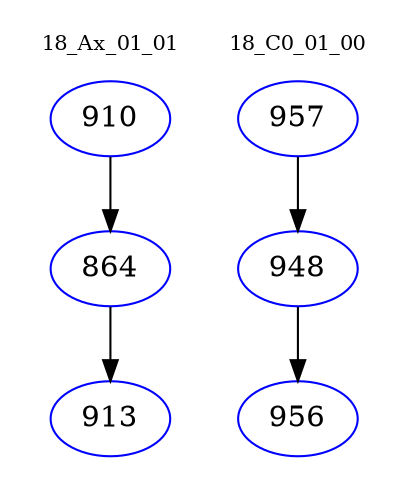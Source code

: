 digraph{
subgraph cluster_0 {
color = white
label = "18_Ax_01_01";
fontsize=10;
T0_910 [label="910", color="blue"]
T0_910 -> T0_864 [color="black"]
T0_864 [label="864", color="blue"]
T0_864 -> T0_913 [color="black"]
T0_913 [label="913", color="blue"]
}
subgraph cluster_1 {
color = white
label = "18_C0_01_00";
fontsize=10;
T1_957 [label="957", color="blue"]
T1_957 -> T1_948 [color="black"]
T1_948 [label="948", color="blue"]
T1_948 -> T1_956 [color="black"]
T1_956 [label="956", color="blue"]
}
}
